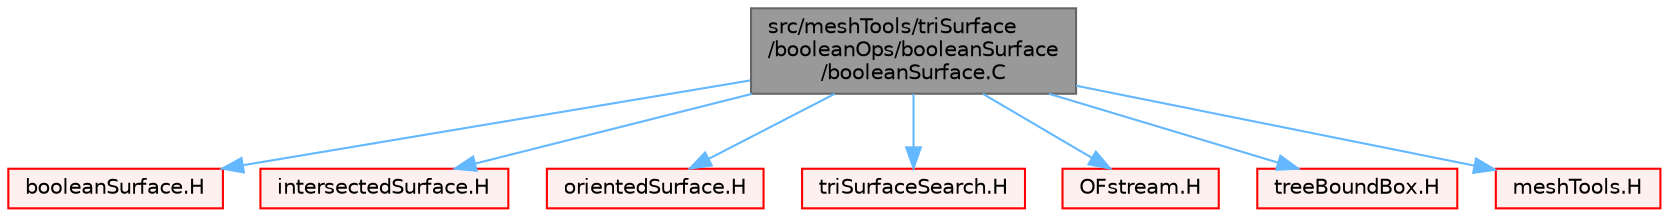 digraph "src/meshTools/triSurface/booleanOps/booleanSurface/booleanSurface.C"
{
 // LATEX_PDF_SIZE
  bgcolor="transparent";
  edge [fontname=Helvetica,fontsize=10,labelfontname=Helvetica,labelfontsize=10];
  node [fontname=Helvetica,fontsize=10,shape=box,height=0.2,width=0.4];
  Node1 [id="Node000001",label="src/meshTools/triSurface\l/booleanOps/booleanSurface\l/booleanSurface.C",height=0.2,width=0.4,color="gray40", fillcolor="grey60", style="filled", fontcolor="black",tooltip=" "];
  Node1 -> Node2 [id="edge1_Node000001_Node000002",color="steelblue1",style="solid",tooltip=" "];
  Node2 [id="Node000002",label="booleanSurface.H",height=0.2,width=0.4,color="red", fillcolor="#FFF0F0", style="filled",URL="$booleanSurface_8H.html",tooltip=" "];
  Node1 -> Node255 [id="edge2_Node000001_Node000255",color="steelblue1",style="solid",tooltip=" "];
  Node255 [id="Node000255",label="intersectedSurface.H",height=0.2,width=0.4,color="red", fillcolor="#FFF0F0", style="filled",URL="$intersectedSurface_8H.html",tooltip=" "];
  Node1 -> Node256 [id="edge3_Node000001_Node000256",color="steelblue1",style="solid",tooltip=" "];
  Node256 [id="Node000256",label="orientedSurface.H",height=0.2,width=0.4,color="red", fillcolor="#FFF0F0", style="filled",URL="$orientedSurface_8H.html",tooltip=" "];
  Node1 -> Node257 [id="edge4_Node000001_Node000257",color="steelblue1",style="solid",tooltip=" "];
  Node257 [id="Node000257",label="triSurfaceSearch.H",height=0.2,width=0.4,color="red", fillcolor="#FFF0F0", style="filled",URL="$triSurfaceSearch_8H.html",tooltip=" "];
  Node1 -> Node264 [id="edge5_Node000001_Node000264",color="steelblue1",style="solid",tooltip=" "];
  Node264 [id="Node000264",label="OFstream.H",height=0.2,width=0.4,color="red", fillcolor="#FFF0F0", style="filled",URL="$OFstream_8H.html",tooltip=" "];
  Node1 -> Node236 [id="edge6_Node000001_Node000236",color="steelblue1",style="solid",tooltip=" "];
  Node236 [id="Node000236",label="treeBoundBox.H",height=0.2,width=0.4,color="red", fillcolor="#FFF0F0", style="filled",URL="$treeBoundBox_8H.html",tooltip=" "];
  Node1 -> Node267 [id="edge7_Node000001_Node000267",color="steelblue1",style="solid",tooltip=" "];
  Node267 [id="Node000267",label="meshTools.H",height=0.2,width=0.4,color="red", fillcolor="#FFF0F0", style="filled",URL="$meshTools_8H.html",tooltip=" "];
}
